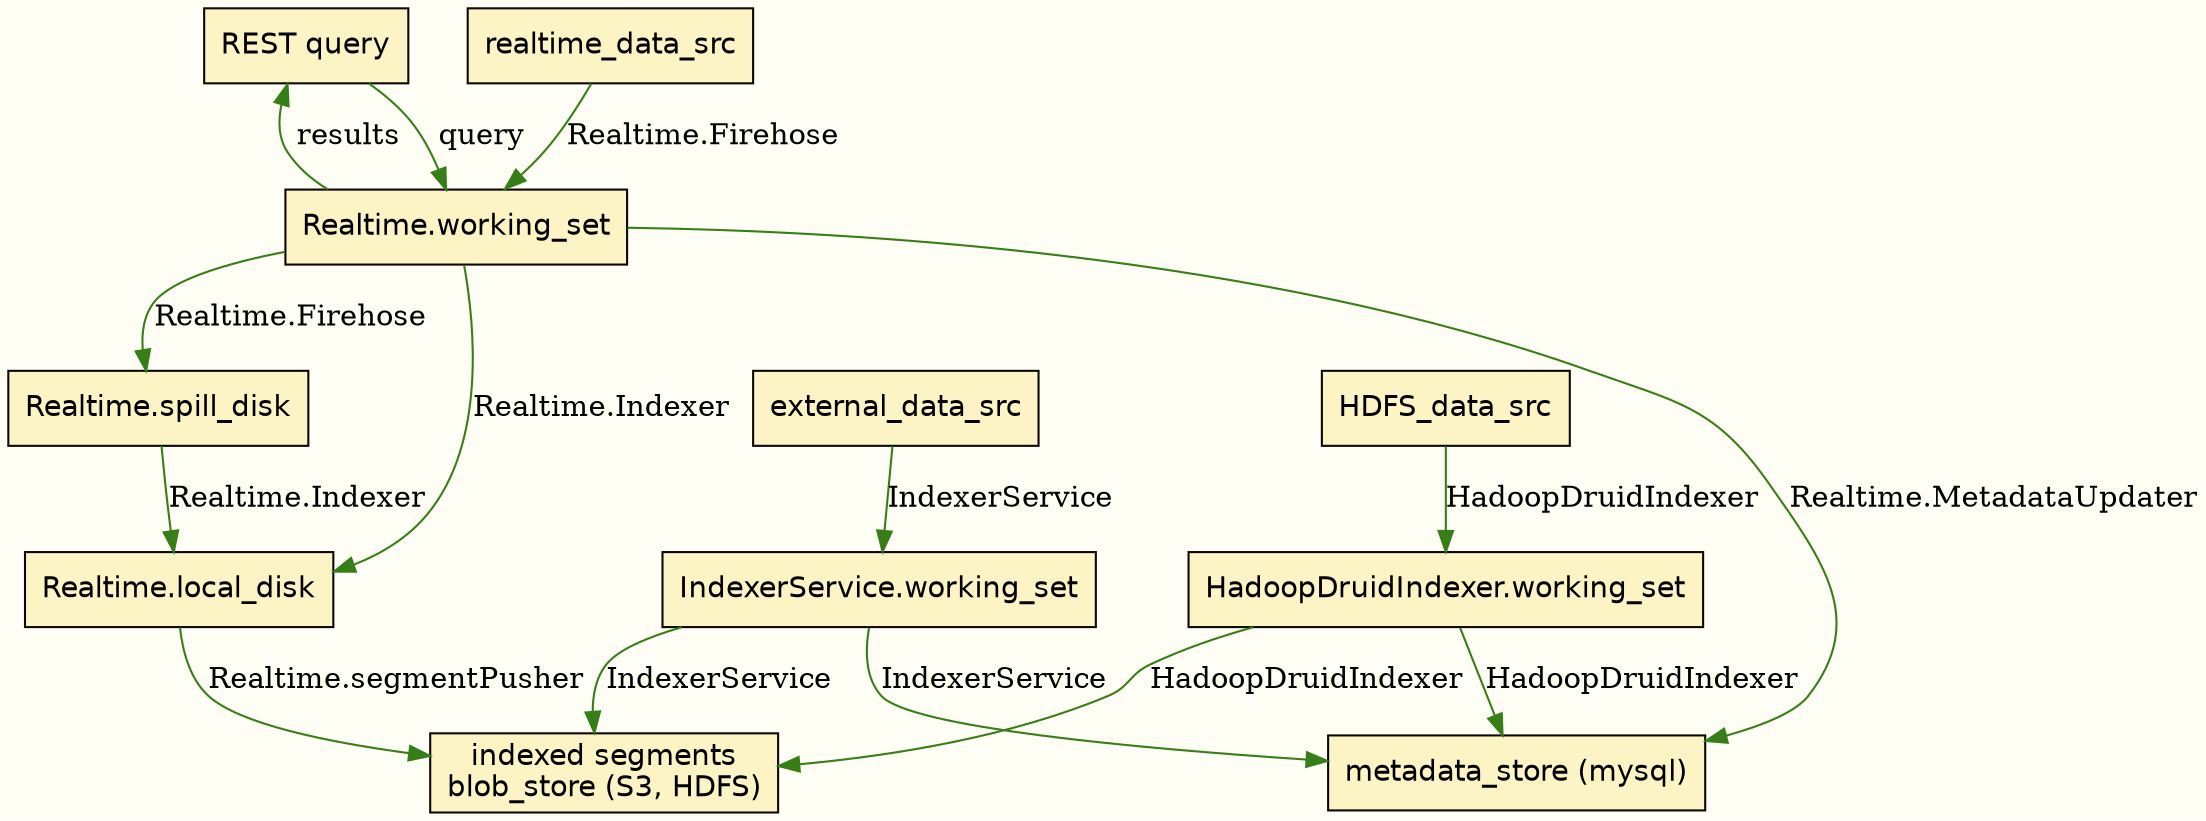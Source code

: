 digraph DruidDataFlow {
        graph [bgcolor="#fffef5", clusterrank=global, rankdir=TB];
        node [color="#0a0701", fillcolor="#fdf4c6", fontname=Helvetica, shape=box, style=filled, label="\N"];
        edge [color="#377d18"];

  1 [label = "REST query"];
  2 [label = "realtime_data_src"];
  4 [label = "indexed segments\nblob_store (S3, HDFS)"];
  5 [label = "Realtime.working_set"];
  6 [label = "Realtime.spill_disk"];
  7 [label = "HDFS_data_src"];
  8 [label = "external_data_src"];
  9 [label = "Realtime.local_disk"];
 10 [label = "metadata_store (mysql)"];
 11 [label = "HadoopDruidIndexer.working_set"];
 12 [label = "IndexerService.working_set"];

2 -> 5 [label = "Realtime.Firehose"];
5 -> 6 [label = "Realtime.Firehose"];

5 -> 9 [label = "Realtime.Indexer"];
6 -> 9 [label = "Realtime.Indexer"];
5 -> 10 [label = "Realtime.MetadataUpdater"];

7 -> 11 [label = "HadoopDruidIndexer"];
11 -> 4 [label = "HadoopDruidIndexer"];
11 -> 10 [label = "HadoopDruidIndexer"];

8 -> 12 [label = "IndexerService"];
12 -> 4 [label = "IndexerService"];
12 -> 10 [label = "IndexerService"];


9 -> 4 [label = "Realtime.segmentPusher"];

5 -> 1  [label = " results "];

1 -> 5 [label = " query "];
}
